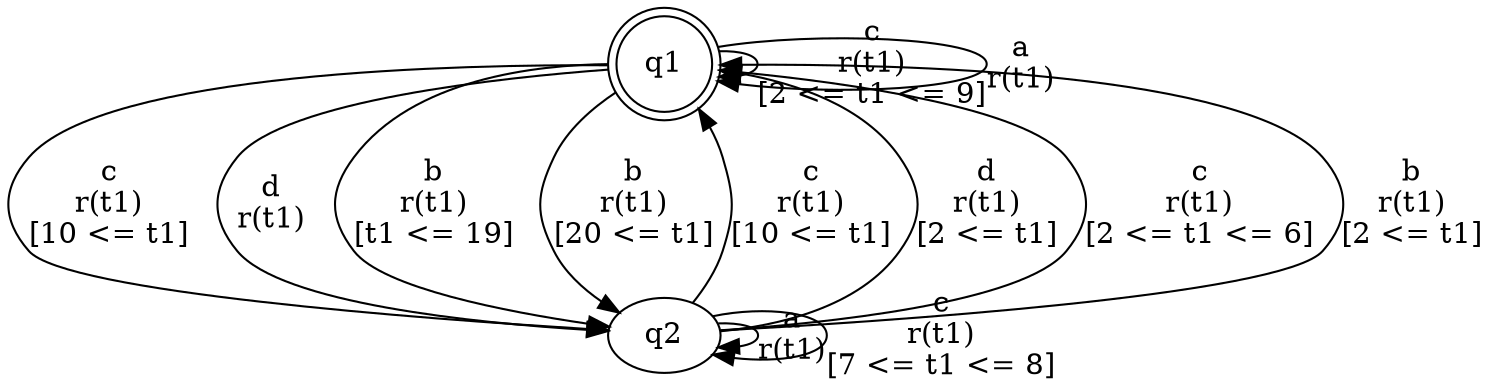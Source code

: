 digraph "tests_1/test34/solution200/solution" {
	q1[label=q1 shape=doublecircle]
	q2[label=q2]
	q1 -> q1[label="c\nr(t1)\n[2 <= t1 <= 9]"]
	q1 -> q1[label="a\nr(t1)\n"]
	q1 -> q2[label="c\nr(t1)\n[10 <= t1]"]
	q2 -> q1[label="c\nr(t1)\n[10 <= t1]"]
	q2 -> q1[label="d\nr(t1)\n[2 <= t1]"]
	q2 -> q2[label="a\nr(t1)\n"]
	q2 -> q1[label="c\nr(t1)\n[2 <= t1 <= 6]"]
	q2 -> q1[label="b\nr(t1)\n[2 <= t1]"]
	q2 -> q2[label="c\nr(t1)\n[7 <= t1 <= 8]"]
	q1 -> q2[label="d\nr(t1)\n"]
	q1 -> q2[label="b\nr(t1)\n[t1 <= 19]"]
	q1 -> q2[label="b\nr(t1)\n[20 <= t1]"]
}
